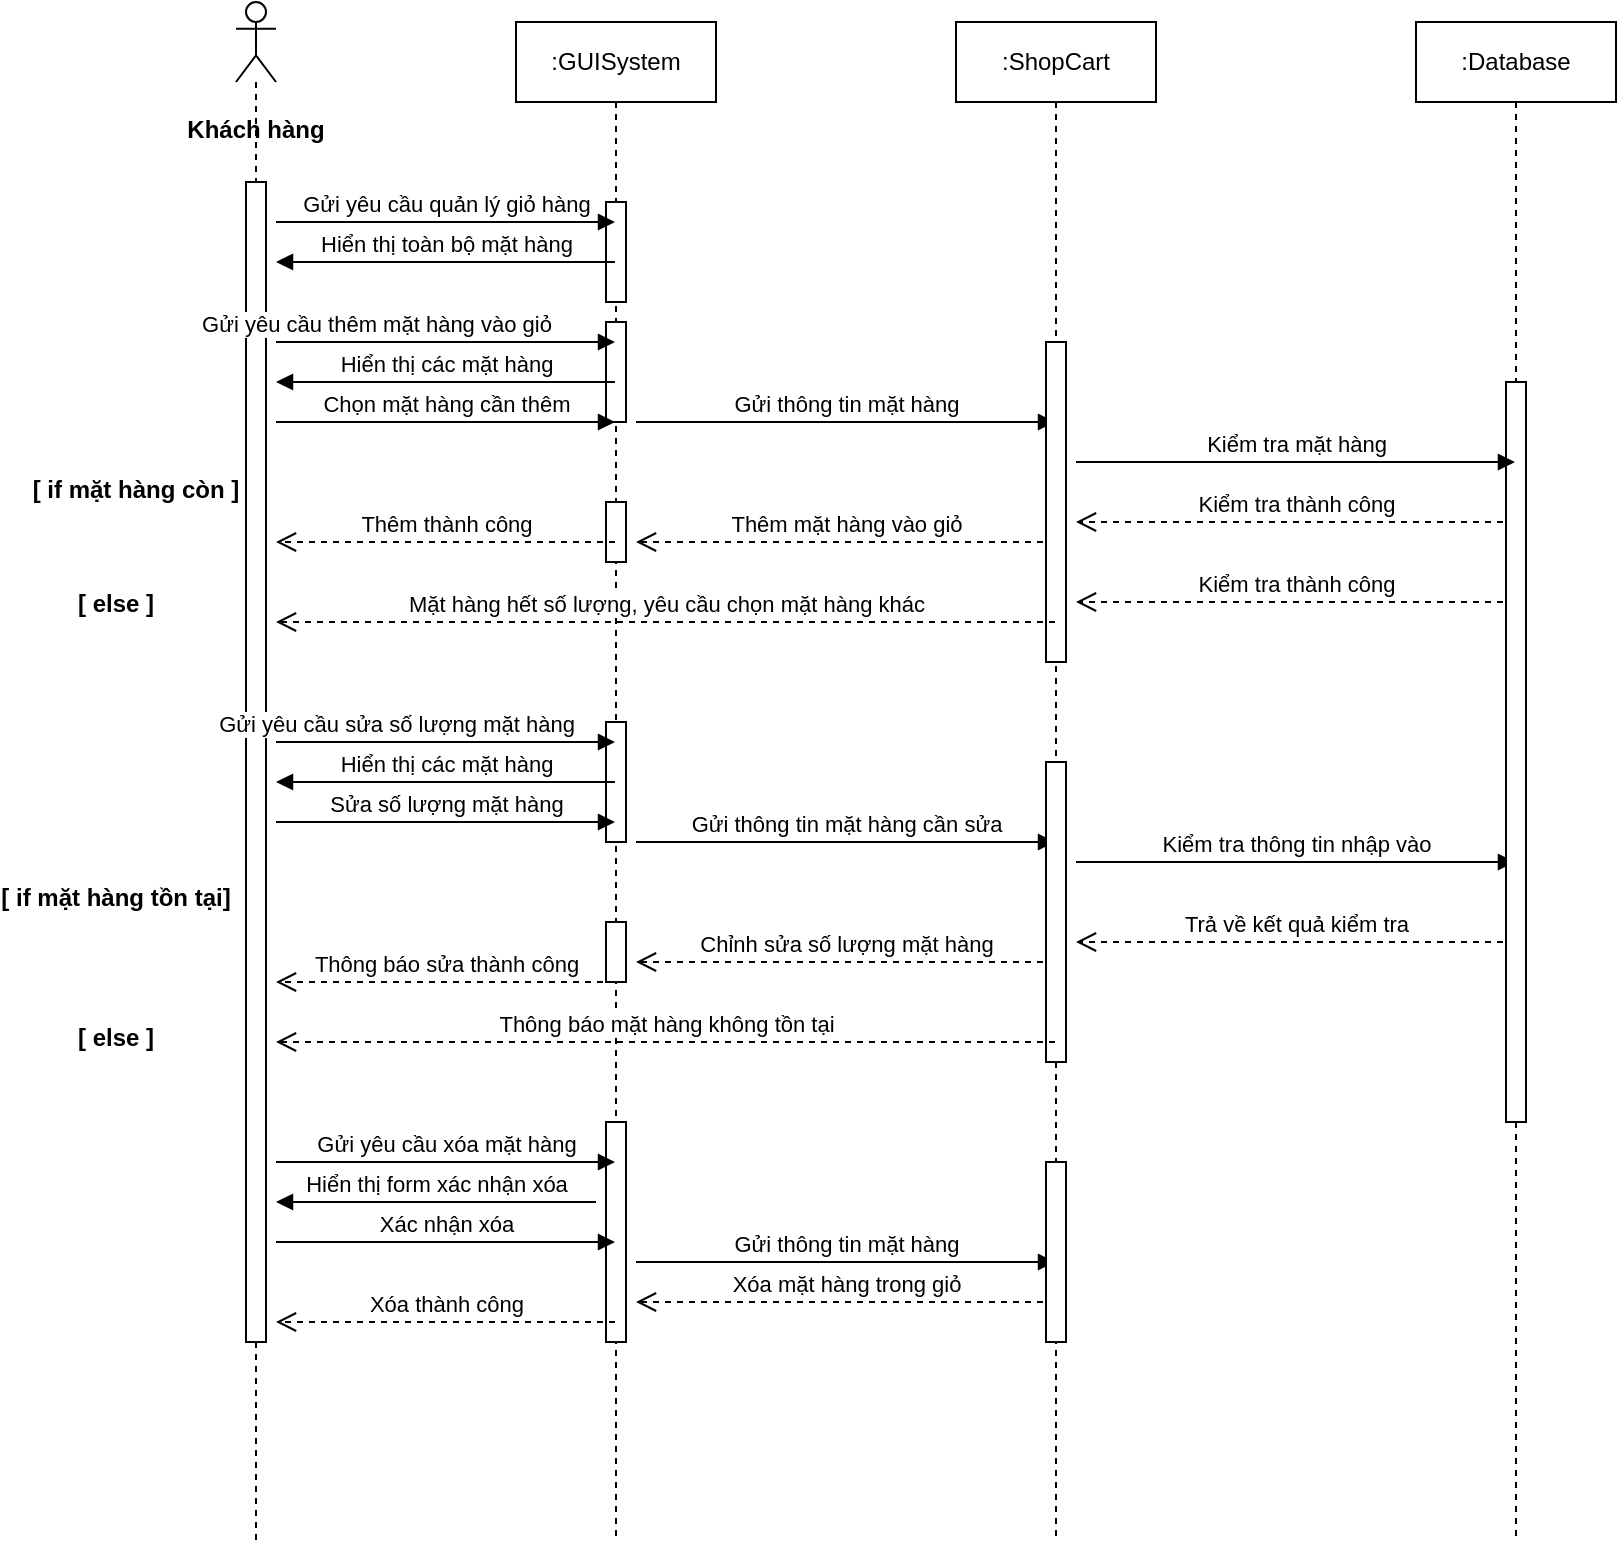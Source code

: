 <mxfile version="14.0.0" type="github" pages="2">
  <diagram id="kgpKYQtTHZ0yAKxKKP6v" name="Page-1">
    <mxGraphModel dx="1038" dy="580" grid="1" gridSize="10" guides="1" tooltips="1" connect="1" arrows="1" fold="1" page="1" pageScale="1" pageWidth="850" pageHeight="1100" math="0" shadow="0">
      <root>
        <mxCell id="0" />
        <mxCell id="1" parent="0" />
        <mxCell id="_vG_lbyU3aJRpIIk6WNr-1" value="" style="shape=umlLifeline;participant=umlActor;perimeter=lifelinePerimeter;whiteSpace=wrap;html=1;container=1;collapsible=0;recursiveResize=0;verticalAlign=top;spacingTop=36;outlineConnect=0;" vertex="1" parent="1">
          <mxGeometry x="120" y="30" width="20" height="770" as="geometry" />
        </mxCell>
        <mxCell id="_vG_lbyU3aJRpIIk6WNr-6" value="" style="html=1;points=[];perimeter=orthogonalPerimeter;" vertex="1" parent="_vG_lbyU3aJRpIIk6WNr-1">
          <mxGeometry x="5" y="90" width="10" height="580" as="geometry" />
        </mxCell>
        <mxCell id="_vG_lbyU3aJRpIIk6WNr-2" value=":GUISystem" style="shape=umlLifeline;perimeter=lifelinePerimeter;whiteSpace=wrap;html=1;container=1;collapsible=0;recursiveResize=0;outlineConnect=0;" vertex="1" parent="1">
          <mxGeometry x="260" y="40" width="100" height="760" as="geometry" />
        </mxCell>
        <mxCell id="_vG_lbyU3aJRpIIk6WNr-7" value="" style="html=1;points=[];perimeter=orthogonalPerimeter;" vertex="1" parent="_vG_lbyU3aJRpIIk6WNr-2">
          <mxGeometry x="45" y="90" width="10" height="50" as="geometry" />
        </mxCell>
        <mxCell id="_vG_lbyU3aJRpIIk6WNr-11" value="" style="html=1;points=[];perimeter=orthogonalPerimeter;" vertex="1" parent="_vG_lbyU3aJRpIIk6WNr-2">
          <mxGeometry x="45" y="150" width="10" height="50" as="geometry" />
        </mxCell>
        <mxCell id="_vG_lbyU3aJRpIIk6WNr-16" value="Gửi thông tin mặt hàng" style="html=1;verticalAlign=bottom;endArrow=block;" edge="1" parent="_vG_lbyU3aJRpIIk6WNr-2" target="_vG_lbyU3aJRpIIk6WNr-3">
          <mxGeometry width="80" relative="1" as="geometry">
            <mxPoint x="60" y="200" as="sourcePoint" />
            <mxPoint x="140" y="200" as="targetPoint" />
          </mxGeometry>
        </mxCell>
        <mxCell id="_vG_lbyU3aJRpIIk6WNr-20" value="" style="html=1;points=[];perimeter=orthogonalPerimeter;" vertex="1" parent="_vG_lbyU3aJRpIIk6WNr-2">
          <mxGeometry x="45" y="240" width="10" height="30" as="geometry" />
        </mxCell>
        <mxCell id="_vG_lbyU3aJRpIIk6WNr-21" value="Thêm mặt hàng vào giỏ" style="html=1;verticalAlign=bottom;endArrow=open;dashed=1;endSize=8;" edge="1" parent="_vG_lbyU3aJRpIIk6WNr-2" source="_vG_lbyU3aJRpIIk6WNr-3">
          <mxGeometry relative="1" as="geometry">
            <mxPoint x="140" y="260" as="sourcePoint" />
            <mxPoint x="60" y="260" as="targetPoint" />
          </mxGeometry>
        </mxCell>
        <mxCell id="_vG_lbyU3aJRpIIk6WNr-27" value="" style="html=1;points=[];perimeter=orthogonalPerimeter;" vertex="1" parent="_vG_lbyU3aJRpIIk6WNr-2">
          <mxGeometry x="45" y="350" width="10" height="60" as="geometry" />
        </mxCell>
        <mxCell id="_vG_lbyU3aJRpIIk6WNr-32" value="Gửi thông tin mặt hàng cần sửa" style="html=1;verticalAlign=bottom;endArrow=block;" edge="1" parent="_vG_lbyU3aJRpIIk6WNr-2" target="_vG_lbyU3aJRpIIk6WNr-3">
          <mxGeometry width="80" relative="1" as="geometry">
            <mxPoint x="60" y="410" as="sourcePoint" />
            <mxPoint x="140" y="410" as="targetPoint" />
          </mxGeometry>
        </mxCell>
        <mxCell id="_vG_lbyU3aJRpIIk6WNr-35" value="" style="html=1;points=[];perimeter=orthogonalPerimeter;" vertex="1" parent="_vG_lbyU3aJRpIIk6WNr-2">
          <mxGeometry x="45" y="450" width="10" height="30" as="geometry" />
        </mxCell>
        <mxCell id="_vG_lbyU3aJRpIIk6WNr-36" value="Chỉnh sửa số lượng mặt hàng" style="html=1;verticalAlign=bottom;endArrow=open;dashed=1;endSize=8;" edge="1" parent="_vG_lbyU3aJRpIIk6WNr-2" source="_vG_lbyU3aJRpIIk6WNr-3">
          <mxGeometry relative="1" as="geometry">
            <mxPoint x="150" y="470" as="sourcePoint" />
            <mxPoint x="60" y="470" as="targetPoint" />
          </mxGeometry>
        </mxCell>
        <mxCell id="_vG_lbyU3aJRpIIk6WNr-41" value="" style="html=1;points=[];perimeter=orthogonalPerimeter;" vertex="1" parent="_vG_lbyU3aJRpIIk6WNr-2">
          <mxGeometry x="45" y="550" width="10" height="110" as="geometry" />
        </mxCell>
        <mxCell id="_vG_lbyU3aJRpIIk6WNr-46" value="Gửi thông tin mặt hàng" style="html=1;verticalAlign=bottom;endArrow=block;" edge="1" parent="_vG_lbyU3aJRpIIk6WNr-2" target="_vG_lbyU3aJRpIIk6WNr-3">
          <mxGeometry width="80" relative="1" as="geometry">
            <mxPoint x="60" y="620" as="sourcePoint" />
            <mxPoint x="140" y="620" as="targetPoint" />
          </mxGeometry>
        </mxCell>
        <mxCell id="_vG_lbyU3aJRpIIk6WNr-47" value="Xóa mặt hàng trong giỏ" style="html=1;verticalAlign=bottom;endArrow=open;dashed=1;endSize=8;" edge="1" parent="_vG_lbyU3aJRpIIk6WNr-2" source="_vG_lbyU3aJRpIIk6WNr-3">
          <mxGeometry relative="1" as="geometry">
            <mxPoint x="140" y="640" as="sourcePoint" />
            <mxPoint x="60" y="640" as="targetPoint" />
          </mxGeometry>
        </mxCell>
        <mxCell id="_vG_lbyU3aJRpIIk6WNr-3" value=":ShopCart" style="shape=umlLifeline;perimeter=lifelinePerimeter;whiteSpace=wrap;html=1;container=1;collapsible=0;recursiveResize=0;outlineConnect=0;" vertex="1" parent="1">
          <mxGeometry x="480" y="40" width="100" height="760" as="geometry" />
        </mxCell>
        <mxCell id="_vG_lbyU3aJRpIIk6WNr-15" value="" style="html=1;points=[];perimeter=orthogonalPerimeter;" vertex="1" parent="_vG_lbyU3aJRpIIk6WNr-3">
          <mxGeometry x="45" y="160" width="10" height="160" as="geometry" />
        </mxCell>
        <mxCell id="_vG_lbyU3aJRpIIk6WNr-19" value="Kiểm tra thành công" style="html=1;verticalAlign=bottom;endArrow=open;dashed=1;endSize=8;" edge="1" parent="_vG_lbyU3aJRpIIk6WNr-3" source="_vG_lbyU3aJRpIIk6WNr-4">
          <mxGeometry relative="1" as="geometry">
            <mxPoint x="150" y="250" as="sourcePoint" />
            <mxPoint x="60" y="250" as="targetPoint" />
          </mxGeometry>
        </mxCell>
        <mxCell id="_vG_lbyU3aJRpIIk6WNr-24" value="Kiểm tra thành công" style="html=1;verticalAlign=bottom;endArrow=open;dashed=1;endSize=8;" edge="1" parent="_vG_lbyU3aJRpIIk6WNr-3" source="_vG_lbyU3aJRpIIk6WNr-4">
          <mxGeometry relative="1" as="geometry">
            <mxPoint x="140" y="290" as="sourcePoint" />
            <mxPoint x="60" y="290" as="targetPoint" />
          </mxGeometry>
        </mxCell>
        <mxCell id="_vG_lbyU3aJRpIIk6WNr-31" value="" style="html=1;points=[];perimeter=orthogonalPerimeter;" vertex="1" parent="_vG_lbyU3aJRpIIk6WNr-3">
          <mxGeometry x="45" y="370" width="10" height="150" as="geometry" />
        </mxCell>
        <mxCell id="_vG_lbyU3aJRpIIk6WNr-33" value="Kiểm tra thông tin nhập vào" style="html=1;verticalAlign=bottom;endArrow=block;" edge="1" parent="_vG_lbyU3aJRpIIk6WNr-3" target="_vG_lbyU3aJRpIIk6WNr-4">
          <mxGeometry width="80" relative="1" as="geometry">
            <mxPoint x="60" y="420" as="sourcePoint" />
            <mxPoint x="140" y="420" as="targetPoint" />
          </mxGeometry>
        </mxCell>
        <mxCell id="_vG_lbyU3aJRpIIk6WNr-34" value="Trả về kết quả kiểm tra" style="html=1;verticalAlign=bottom;endArrow=open;dashed=1;endSize=8;" edge="1" parent="_vG_lbyU3aJRpIIk6WNr-3" source="_vG_lbyU3aJRpIIk6WNr-4">
          <mxGeometry relative="1" as="geometry">
            <mxPoint x="150" y="460" as="sourcePoint" />
            <mxPoint x="60" y="460" as="targetPoint" />
          </mxGeometry>
        </mxCell>
        <mxCell id="_vG_lbyU3aJRpIIk6WNr-42" value="" style="html=1;points=[];perimeter=orthogonalPerimeter;" vertex="1" parent="_vG_lbyU3aJRpIIk6WNr-3">
          <mxGeometry x="45" y="570" width="10" height="90" as="geometry" />
        </mxCell>
        <mxCell id="_vG_lbyU3aJRpIIk6WNr-4" value=":Database" style="shape=umlLifeline;perimeter=lifelinePerimeter;whiteSpace=wrap;html=1;container=1;collapsible=0;recursiveResize=0;outlineConnect=0;" vertex="1" parent="1">
          <mxGeometry x="710" y="40" width="100" height="760" as="geometry" />
        </mxCell>
        <mxCell id="_vG_lbyU3aJRpIIk6WNr-17" value="" style="html=1;points=[];perimeter=orthogonalPerimeter;" vertex="1" parent="_vG_lbyU3aJRpIIk6WNr-4">
          <mxGeometry x="45" y="180" width="10" height="370" as="geometry" />
        </mxCell>
        <mxCell id="_vG_lbyU3aJRpIIk6WNr-5" value="Khách hàng" style="text;align=center;fontStyle=1;verticalAlign=middle;spacingLeft=3;spacingRight=3;strokeColor=none;rotatable=0;points=[[0,0.5],[1,0.5]];portConstraint=eastwest;" vertex="1" parent="1">
          <mxGeometry x="90" y="80" width="80" height="26" as="geometry" />
        </mxCell>
        <mxCell id="_vG_lbyU3aJRpIIk6WNr-8" value="Gửi yêu cầu quản lý giỏ hàng" style="html=1;verticalAlign=bottom;endArrow=block;" edge="1" parent="1" target="_vG_lbyU3aJRpIIk6WNr-2">
          <mxGeometry width="80" relative="1" as="geometry">
            <mxPoint x="140" y="140" as="sourcePoint" />
            <mxPoint x="220" y="140" as="targetPoint" />
          </mxGeometry>
        </mxCell>
        <mxCell id="_vG_lbyU3aJRpIIk6WNr-10" value="Hiển thị toàn bộ mặt hàng" style="html=1;verticalAlign=bottom;endArrow=block;" edge="1" parent="1" source="_vG_lbyU3aJRpIIk6WNr-2">
          <mxGeometry width="80" relative="1" as="geometry">
            <mxPoint x="190" y="160" as="sourcePoint" />
            <mxPoint x="140" y="160" as="targetPoint" />
          </mxGeometry>
        </mxCell>
        <mxCell id="_vG_lbyU3aJRpIIk6WNr-12" value="Gửi yêu cầu thêm mặt hàng vào giỏ" style="html=1;verticalAlign=bottom;endArrow=block;" edge="1" parent="1" target="_vG_lbyU3aJRpIIk6WNr-2">
          <mxGeometry x="-0.41" width="80" relative="1" as="geometry">
            <mxPoint x="140" y="200" as="sourcePoint" />
            <mxPoint x="230" y="200" as="targetPoint" />
            <mxPoint as="offset" />
          </mxGeometry>
        </mxCell>
        <mxCell id="_vG_lbyU3aJRpIIk6WNr-13" value="Hiển thị các mặt hàng" style="html=1;verticalAlign=bottom;endArrow=block;" edge="1" parent="1" source="_vG_lbyU3aJRpIIk6WNr-2">
          <mxGeometry width="80" relative="1" as="geometry">
            <mxPoint x="180" y="220" as="sourcePoint" />
            <mxPoint x="140" y="220" as="targetPoint" />
          </mxGeometry>
        </mxCell>
        <mxCell id="_vG_lbyU3aJRpIIk6WNr-14" value="Chọn mặt hàng cần thêm" style="html=1;verticalAlign=bottom;endArrow=block;" edge="1" parent="1" target="_vG_lbyU3aJRpIIk6WNr-2">
          <mxGeometry width="80" relative="1" as="geometry">
            <mxPoint x="140" y="240" as="sourcePoint" />
            <mxPoint x="220" y="240" as="targetPoint" />
          </mxGeometry>
        </mxCell>
        <mxCell id="_vG_lbyU3aJRpIIk6WNr-18" value="Kiểm tra mặt hàng" style="html=1;verticalAlign=bottom;endArrow=block;" edge="1" parent="1" target="_vG_lbyU3aJRpIIk6WNr-4">
          <mxGeometry width="80" relative="1" as="geometry">
            <mxPoint x="540" y="260" as="sourcePoint" />
            <mxPoint x="620" y="250" as="targetPoint" />
            <Array as="points">
              <mxPoint x="590" y="260" />
            </Array>
          </mxGeometry>
        </mxCell>
        <mxCell id="_vG_lbyU3aJRpIIk6WNr-22" value="Thêm thành công" style="html=1;verticalAlign=bottom;endArrow=open;dashed=1;endSize=8;" edge="1" parent="1" source="_vG_lbyU3aJRpIIk6WNr-2">
          <mxGeometry relative="1" as="geometry">
            <mxPoint x="220" y="300" as="sourcePoint" />
            <mxPoint x="140" y="300" as="targetPoint" />
          </mxGeometry>
        </mxCell>
        <mxCell id="_vG_lbyU3aJRpIIk6WNr-23" value="[ if mặt hàng còn ]" style="text;align=center;fontStyle=1;verticalAlign=middle;spacingLeft=3;spacingRight=3;strokeColor=none;rotatable=0;points=[[0,0.5],[1,0.5]];portConstraint=eastwest;" vertex="1" parent="1">
          <mxGeometry x="30" y="260" width="80" height="26" as="geometry" />
        </mxCell>
        <mxCell id="_vG_lbyU3aJRpIIk6WNr-25" value="Mặt hàng hết số lượng, yêu cầu chọn mặt hàng khác" style="html=1;verticalAlign=bottom;endArrow=open;dashed=1;endSize=8;" edge="1" parent="1" source="_vG_lbyU3aJRpIIk6WNr-3">
          <mxGeometry relative="1" as="geometry">
            <mxPoint x="230" y="340" as="sourcePoint" />
            <mxPoint x="140" y="340" as="targetPoint" />
          </mxGeometry>
        </mxCell>
        <mxCell id="_vG_lbyU3aJRpIIk6WNr-26" value="[ else ]" style="text;align=center;fontStyle=1;verticalAlign=middle;spacingLeft=3;spacingRight=3;strokeColor=none;rotatable=0;points=[[0,0.5],[1,0.5]];portConstraint=eastwest;" vertex="1" parent="1">
          <mxGeometry x="20" y="317" width="80" height="26" as="geometry" />
        </mxCell>
        <mxCell id="_vG_lbyU3aJRpIIk6WNr-28" value="Gửi yêu cầu sửa số lượng mặt hàng" style="html=1;verticalAlign=bottom;endArrow=block;" edge="1" parent="1" target="_vG_lbyU3aJRpIIk6WNr-2">
          <mxGeometry x="-0.292" width="80" relative="1" as="geometry">
            <mxPoint x="140" y="400" as="sourcePoint" />
            <mxPoint x="230" y="400" as="targetPoint" />
            <mxPoint as="offset" />
          </mxGeometry>
        </mxCell>
        <mxCell id="_vG_lbyU3aJRpIIk6WNr-29" value="Hiển thị các mặt hàng" style="html=1;verticalAlign=bottom;endArrow=block;" edge="1" parent="1" source="_vG_lbyU3aJRpIIk6WNr-2">
          <mxGeometry width="80" relative="1" as="geometry">
            <mxPoint x="290" y="420" as="sourcePoint" />
            <mxPoint x="140" y="420" as="targetPoint" />
          </mxGeometry>
        </mxCell>
        <mxCell id="_vG_lbyU3aJRpIIk6WNr-30" value="Sửa số lượng mặt hàng" style="html=1;verticalAlign=bottom;endArrow=block;" edge="1" parent="1" target="_vG_lbyU3aJRpIIk6WNr-2">
          <mxGeometry width="80" relative="1" as="geometry">
            <mxPoint x="140" y="440" as="sourcePoint" />
            <mxPoint x="220" y="440" as="targetPoint" />
          </mxGeometry>
        </mxCell>
        <mxCell id="_vG_lbyU3aJRpIIk6WNr-37" value="Thông báo sửa thành công" style="html=1;verticalAlign=bottom;endArrow=open;dashed=1;endSize=8;" edge="1" parent="1" source="_vG_lbyU3aJRpIIk6WNr-2">
          <mxGeometry relative="1" as="geometry">
            <mxPoint x="220" y="520" as="sourcePoint" />
            <mxPoint x="140" y="520" as="targetPoint" />
          </mxGeometry>
        </mxCell>
        <mxCell id="_vG_lbyU3aJRpIIk6WNr-38" value="Thông báo mặt hàng không tồn tại" style="html=1;verticalAlign=bottom;endArrow=open;dashed=1;endSize=8;" edge="1" parent="1" source="_vG_lbyU3aJRpIIk6WNr-3">
          <mxGeometry relative="1" as="geometry">
            <mxPoint x="230" y="550" as="sourcePoint" />
            <mxPoint x="140" y="550" as="targetPoint" />
          </mxGeometry>
        </mxCell>
        <mxCell id="_vG_lbyU3aJRpIIk6WNr-39" value="[ if mặt hàng tồn tại]" style="text;align=center;fontStyle=1;verticalAlign=middle;spacingLeft=3;spacingRight=3;strokeColor=none;rotatable=0;points=[[0,0.5],[1,0.5]];portConstraint=eastwest;" vertex="1" parent="1">
          <mxGeometry x="20" y="464" width="80" height="26" as="geometry" />
        </mxCell>
        <mxCell id="_vG_lbyU3aJRpIIk6WNr-40" value="[ else ]" style="text;align=center;fontStyle=1;verticalAlign=middle;spacingLeft=3;spacingRight=3;strokeColor=none;rotatable=0;points=[[0,0.5],[1,0.5]];portConstraint=eastwest;" vertex="1" parent="1">
          <mxGeometry x="20" y="534" width="80" height="26" as="geometry" />
        </mxCell>
        <mxCell id="_vG_lbyU3aJRpIIk6WNr-43" value="Gửi yêu cầu xóa mặt hàng" style="html=1;verticalAlign=bottom;endArrow=block;" edge="1" parent="1" target="_vG_lbyU3aJRpIIk6WNr-2">
          <mxGeometry width="80" relative="1" as="geometry">
            <mxPoint x="140" y="610" as="sourcePoint" />
            <mxPoint x="230" y="610" as="targetPoint" />
          </mxGeometry>
        </mxCell>
        <mxCell id="_vG_lbyU3aJRpIIk6WNr-44" value="Hiển thị form xác nhận xóa" style="html=1;verticalAlign=bottom;endArrow=block;" edge="1" parent="1">
          <mxGeometry width="80" relative="1" as="geometry">
            <mxPoint x="300" y="630" as="sourcePoint" />
            <mxPoint x="140" y="630" as="targetPoint" />
          </mxGeometry>
        </mxCell>
        <mxCell id="_vG_lbyU3aJRpIIk6WNr-45" value="Xác nhận xóa" style="html=1;verticalAlign=bottom;endArrow=block;" edge="1" parent="1" target="_vG_lbyU3aJRpIIk6WNr-2">
          <mxGeometry width="80" relative="1" as="geometry">
            <mxPoint x="140" y="650" as="sourcePoint" />
            <mxPoint x="220" y="650" as="targetPoint" />
          </mxGeometry>
        </mxCell>
        <mxCell id="_vG_lbyU3aJRpIIk6WNr-48" value="Xóa thành công" style="html=1;verticalAlign=bottom;endArrow=open;dashed=1;endSize=8;" edge="1" parent="1" source="_vG_lbyU3aJRpIIk6WNr-2">
          <mxGeometry relative="1" as="geometry">
            <mxPoint x="240" y="690" as="sourcePoint" />
            <mxPoint x="140" y="690" as="targetPoint" />
          </mxGeometry>
        </mxCell>
      </root>
    </mxGraphModel>
  </diagram>
  <diagram id="7b8dnlwm88wTHCP1lQ_1" name="Page-2">
    <mxGraphModel dx="1038" dy="580" grid="1" gridSize="10" guides="1" tooltips="1" connect="1" arrows="1" fold="1" page="1" pageScale="1" pageWidth="827" pageHeight="1169" math="0" shadow="0">
      <root>
        <mxCell id="xV-T_OnYQbcKChcXy6SU-0" />
        <mxCell id="xV-T_OnYQbcKChcXy6SU-1" parent="xV-T_OnYQbcKChcXy6SU-0" />
      </root>
    </mxGraphModel>
  </diagram>
</mxfile>

